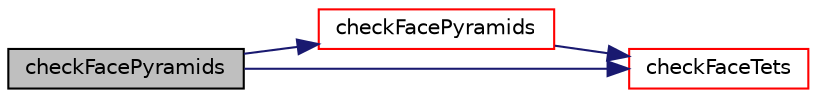 digraph "checkFacePyramids"
{
  bgcolor="transparent";
  edge [fontname="Helvetica",fontsize="10",labelfontname="Helvetica",labelfontsize="10"];
  node [fontname="Helvetica",fontsize="10",shape=record];
  rankdir="LR";
  Node1 [label="checkFacePyramids",height=0.2,width=0.4,color="black", fillcolor="grey75", style="filled", fontcolor="black"];
  Node1 -> Node2 [color="midnightblue",fontsize="10",style="solid",fontname="Helvetica"];
  Node2 [label="checkFacePyramids",height=0.2,width=0.4,color="red",URL="$a01965.html#a185c3013142ff3facc41b31d9beef53a",tooltip="See primitiveMesh. "];
  Node2 -> Node3 [color="midnightblue",fontsize="10",style="solid",fontname="Helvetica"];
  Node3 [label="checkFaceTets",height=0.2,width=0.4,color="red",URL="$a01965.html#ac78de3d27453106d3cf818bda3fd90f4",tooltip="See primitiveMesh. "];
  Node1 -> Node3 [color="midnightblue",fontsize="10",style="solid",fontname="Helvetica"];
}
